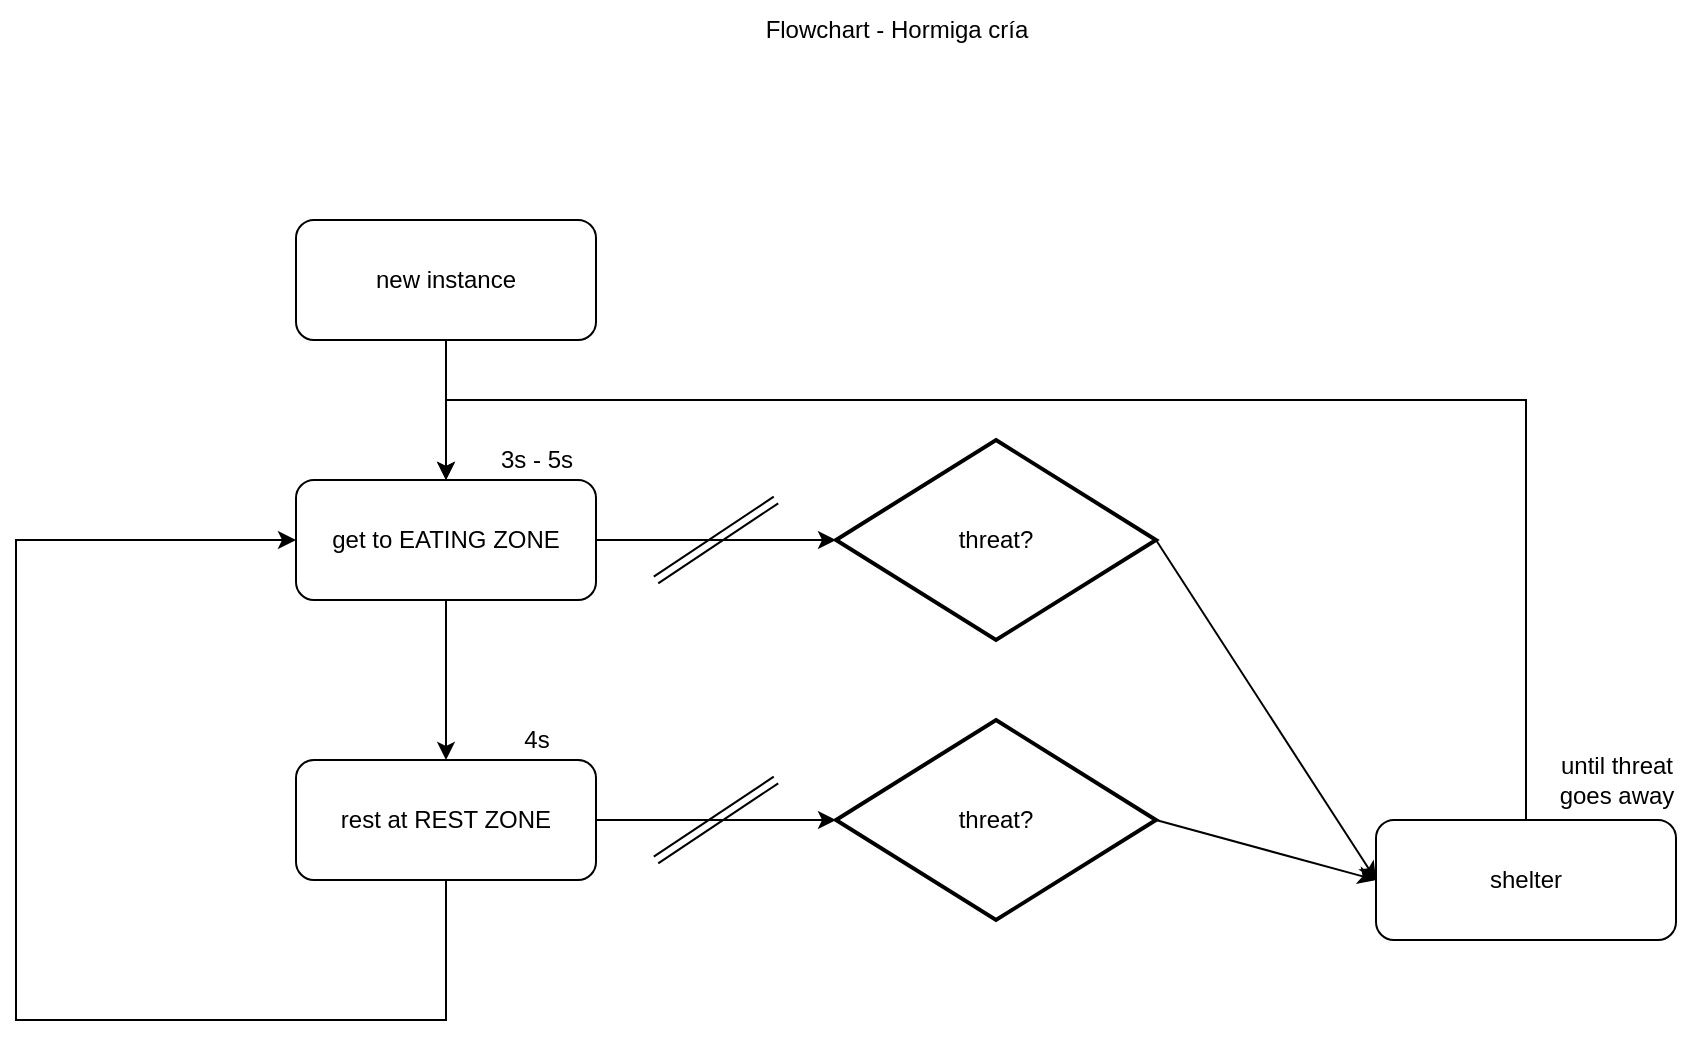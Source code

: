 <mxfile version="21.1.4" type="device">
  <diagram name="Page-1" id="_f4VzrPy5DZSsk0ZUHyI">
    <mxGraphModel dx="1434" dy="709" grid="1" gridSize="10" guides="1" tooltips="1" connect="1" arrows="1" fold="1" page="1" pageScale="1" pageWidth="1100" pageHeight="850" math="0" shadow="0">
      <root>
        <mxCell id="0" />
        <mxCell id="1" parent="0" />
        <mxCell id="rS-M0QUFw4t_3mWJrSY5-4" style="edgeStyle=orthogonalEdgeStyle;rounded=0;orthogonalLoop=1;jettySize=auto;html=1;entryX=0.5;entryY=0;entryDx=0;entryDy=0;" parent="1" source="rS-M0QUFw4t_3mWJrSY5-1" target="rS-M0QUFw4t_3mWJrSY5-2" edge="1">
          <mxGeometry relative="1" as="geometry" />
        </mxCell>
        <mxCell id="rS-M0QUFw4t_3mWJrSY5-1" value="new instance" style="rounded=1;whiteSpace=wrap;html=1;" parent="1" vertex="1">
          <mxGeometry x="270" y="120" width="150" height="60" as="geometry" />
        </mxCell>
        <mxCell id="rS-M0QUFw4t_3mWJrSY5-5" style="edgeStyle=orthogonalEdgeStyle;rounded=0;orthogonalLoop=1;jettySize=auto;html=1;" parent="1" source="rS-M0QUFw4t_3mWJrSY5-2" target="rS-M0QUFw4t_3mWJrSY5-3" edge="1">
          <mxGeometry relative="1" as="geometry" />
        </mxCell>
        <mxCell id="rS-M0QUFw4t_3mWJrSY5-27" style="edgeStyle=orthogonalEdgeStyle;rounded=0;orthogonalLoop=1;jettySize=auto;html=1;entryX=0;entryY=0.5;entryDx=0;entryDy=0;entryPerimeter=0;" parent="1" source="rS-M0QUFw4t_3mWJrSY5-2" target="rS-M0QUFw4t_3mWJrSY5-21" edge="1">
          <mxGeometry relative="1" as="geometry" />
        </mxCell>
        <mxCell id="rS-M0QUFw4t_3mWJrSY5-2" value="get to EATING ZONE" style="rounded=1;whiteSpace=wrap;html=1;" parent="1" vertex="1">
          <mxGeometry x="270" y="250" width="150" height="60" as="geometry" />
        </mxCell>
        <mxCell id="rS-M0QUFw4t_3mWJrSY5-7" style="edgeStyle=orthogonalEdgeStyle;rounded=0;orthogonalLoop=1;jettySize=auto;html=1;entryX=0;entryY=0.5;entryDx=0;entryDy=0;" parent="1" source="rS-M0QUFw4t_3mWJrSY5-3" target="rS-M0QUFw4t_3mWJrSY5-2" edge="1">
          <mxGeometry relative="1" as="geometry">
            <mxPoint x="345" y="520" as="targetPoint" />
            <Array as="points">
              <mxPoint x="345" y="520" />
              <mxPoint x="130" y="520" />
              <mxPoint x="130" y="280" />
            </Array>
          </mxGeometry>
        </mxCell>
        <mxCell id="rS-M0QUFw4t_3mWJrSY5-24" style="edgeStyle=orthogonalEdgeStyle;rounded=0;orthogonalLoop=1;jettySize=auto;html=1;entryX=0;entryY=0.5;entryDx=0;entryDy=0;entryPerimeter=0;" parent="1" source="rS-M0QUFw4t_3mWJrSY5-3" target="rS-M0QUFw4t_3mWJrSY5-17" edge="1">
          <mxGeometry relative="1" as="geometry" />
        </mxCell>
        <mxCell id="rS-M0QUFw4t_3mWJrSY5-3" value="rest at REST ZONE" style="rounded=1;whiteSpace=wrap;html=1;" parent="1" vertex="1">
          <mxGeometry x="270" y="390" width="150" height="60" as="geometry" />
        </mxCell>
        <mxCell id="rS-M0QUFw4t_3mWJrSY5-15" value="3s - 5s" style="text;html=1;align=center;verticalAlign=middle;resizable=0;points=[];autosize=1;strokeColor=none;fillColor=none;" parent="1" vertex="1">
          <mxGeometry x="360" y="225" width="60" height="30" as="geometry" />
        </mxCell>
        <mxCell id="rS-M0QUFw4t_3mWJrSY5-16" value="4s" style="text;html=1;align=center;verticalAlign=middle;resizable=0;points=[];autosize=1;strokeColor=none;fillColor=none;" parent="1" vertex="1">
          <mxGeometry x="370" y="365" width="40" height="30" as="geometry" />
        </mxCell>
        <mxCell id="rS-M0QUFw4t_3mWJrSY5-31" style="rounded=0;orthogonalLoop=1;jettySize=auto;html=1;entryX=0;entryY=0.5;entryDx=0;entryDy=0;exitX=1;exitY=0.5;exitDx=0;exitDy=0;exitPerimeter=0;" parent="1" source="rS-M0QUFw4t_3mWJrSY5-17" target="rS-M0QUFw4t_3mWJrSY5-28" edge="1">
          <mxGeometry relative="1" as="geometry" />
        </mxCell>
        <mxCell id="rS-M0QUFw4t_3mWJrSY5-17" value="threat?" style="strokeWidth=2;html=1;shape=mxgraph.flowchart.decision;whiteSpace=wrap;" parent="1" vertex="1">
          <mxGeometry x="540" y="370" width="160" height="100" as="geometry" />
        </mxCell>
        <mxCell id="rS-M0QUFw4t_3mWJrSY5-30" style="rounded=0;orthogonalLoop=1;jettySize=auto;html=1;entryX=0;entryY=0.5;entryDx=0;entryDy=0;exitX=1;exitY=0.5;exitDx=0;exitDy=0;exitPerimeter=0;" parent="1" source="rS-M0QUFw4t_3mWJrSY5-21" target="rS-M0QUFw4t_3mWJrSY5-28" edge="1">
          <mxGeometry relative="1" as="geometry" />
        </mxCell>
        <mxCell id="rS-M0QUFw4t_3mWJrSY5-21" value="threat?" style="strokeWidth=2;html=1;shape=mxgraph.flowchart.decision;whiteSpace=wrap;" parent="1" vertex="1">
          <mxGeometry x="540" y="230" width="160" height="100" as="geometry" />
        </mxCell>
        <mxCell id="rS-M0QUFw4t_3mWJrSY5-36" style="edgeStyle=orthogonalEdgeStyle;rounded=0;orthogonalLoop=1;jettySize=auto;html=1;entryX=0.5;entryY=0;entryDx=0;entryDy=0;" parent="1" source="rS-M0QUFw4t_3mWJrSY5-28" target="rS-M0QUFw4t_3mWJrSY5-2" edge="1">
          <mxGeometry relative="1" as="geometry">
            <Array as="points">
              <mxPoint x="885" y="210" />
              <mxPoint x="345" y="210" />
            </Array>
          </mxGeometry>
        </mxCell>
        <mxCell id="rS-M0QUFw4t_3mWJrSY5-28" value="shelter" style="rounded=1;whiteSpace=wrap;html=1;" parent="1" vertex="1">
          <mxGeometry x="810" y="420" width="150" height="60" as="geometry" />
        </mxCell>
        <mxCell id="rS-M0QUFw4t_3mWJrSY5-29" value="until threat&lt;br&gt;goes away" style="text;html=1;align=center;verticalAlign=middle;resizable=0;points=[];autosize=1;strokeColor=none;fillColor=none;" parent="1" vertex="1">
          <mxGeometry x="890" y="380" width="80" height="40" as="geometry" />
        </mxCell>
        <mxCell id="rS-M0QUFw4t_3mWJrSY5-37" value="Flowchart - Hormiga cría" style="text;html=1;align=center;verticalAlign=middle;resizable=0;points=[];autosize=1;strokeColor=none;fillColor=none;" parent="1" vertex="1">
          <mxGeometry x="495" y="10" width="150" height="30" as="geometry" />
        </mxCell>
        <mxCell id="rS-M0QUFw4t_3mWJrSY5-38" value="" style="shape=link;html=1;rounded=0;" parent="1" edge="1">
          <mxGeometry width="100" relative="1" as="geometry">
            <mxPoint x="450" y="300" as="sourcePoint" />
            <mxPoint x="510" y="260" as="targetPoint" />
          </mxGeometry>
        </mxCell>
        <mxCell id="rS-M0QUFw4t_3mWJrSY5-40" value="" style="shape=link;html=1;rounded=0;" parent="1" edge="1">
          <mxGeometry width="100" relative="1" as="geometry">
            <mxPoint x="450" y="440" as="sourcePoint" />
            <mxPoint x="510" y="400" as="targetPoint" />
          </mxGeometry>
        </mxCell>
      </root>
    </mxGraphModel>
  </diagram>
</mxfile>
